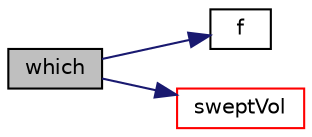 digraph "which"
{
  bgcolor="transparent";
  edge [fontname="Helvetica",fontsize="10",labelfontname="Helvetica",labelfontsize="10"];
  node [fontname="Helvetica",fontsize="10",shape=record];
  rankdir="LR";
  Node232 [label="which",height=0.2,width=0.4,color="black", fillcolor="grey75", style="filled", fontcolor="black"];
  Node232 -> Node233 [color="midnightblue",fontsize="10",style="solid",fontname="Helvetica"];
  Node233 [label="f",height=0.2,width=0.4,color="black",URL="$a18335.html#a888be93833ac7a23170555c69c690288"];
  Node232 -> Node234 [color="midnightblue",fontsize="10",style="solid",fontname="Helvetica"];
  Node234 [label="sweptVol",height=0.2,width=0.4,color="red",URL="$a28369.html#a743d10838ee312b92583a77350a95831",tooltip="Return the volume swept out by the face when its points move. "];
}
